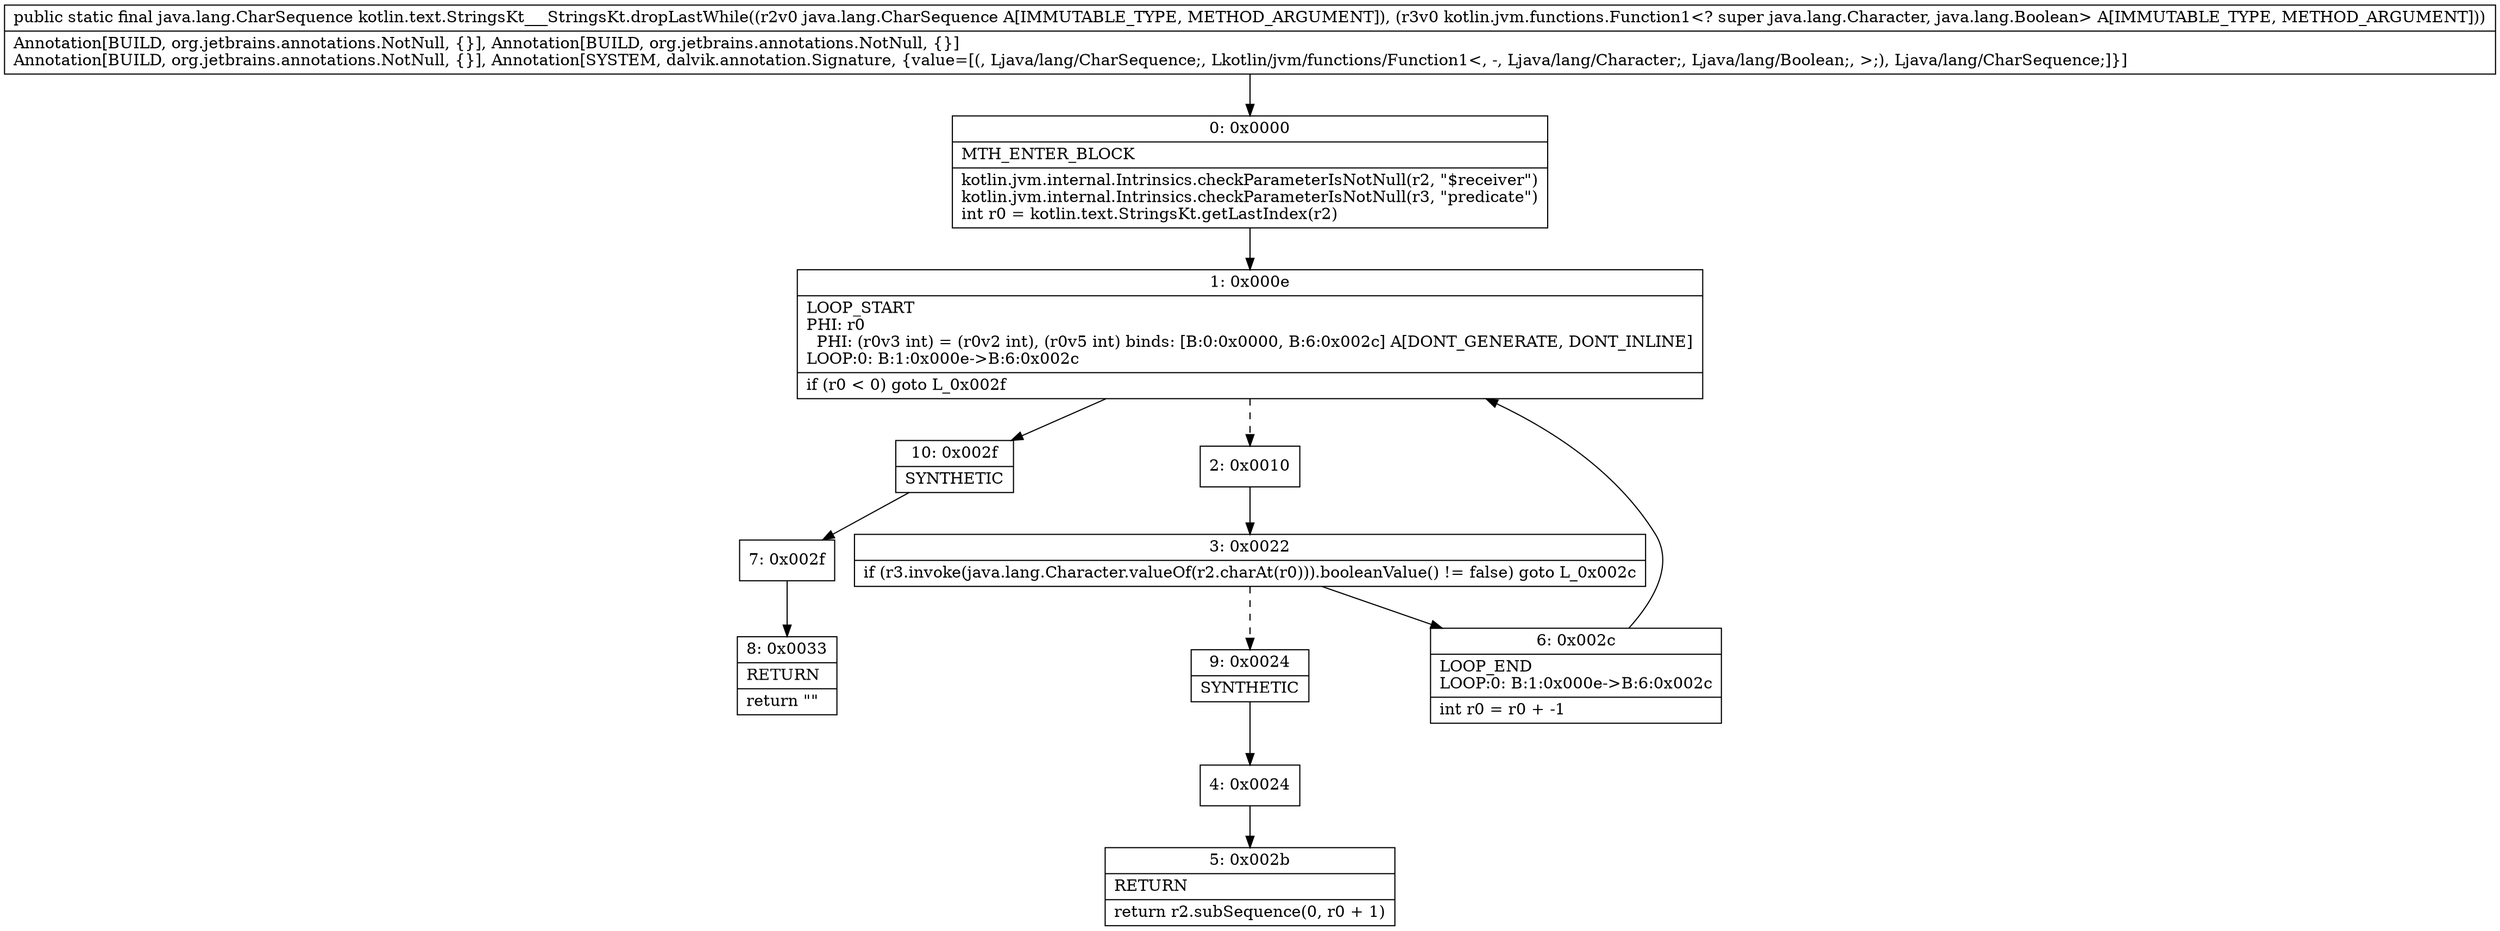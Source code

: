 digraph "CFG forkotlin.text.StringsKt___StringsKt.dropLastWhile(Ljava\/lang\/CharSequence;Lkotlin\/jvm\/functions\/Function1;)Ljava\/lang\/CharSequence;" {
Node_0 [shape=record,label="{0\:\ 0x0000|MTH_ENTER_BLOCK\l|kotlin.jvm.internal.Intrinsics.checkParameterIsNotNull(r2, \"$receiver\")\lkotlin.jvm.internal.Intrinsics.checkParameterIsNotNull(r3, \"predicate\")\lint r0 = kotlin.text.StringsKt.getLastIndex(r2)\l}"];
Node_1 [shape=record,label="{1\:\ 0x000e|LOOP_START\lPHI: r0 \l  PHI: (r0v3 int) = (r0v2 int), (r0v5 int) binds: [B:0:0x0000, B:6:0x002c] A[DONT_GENERATE, DONT_INLINE]\lLOOP:0: B:1:0x000e\-\>B:6:0x002c\l|if (r0 \< 0) goto L_0x002f\l}"];
Node_2 [shape=record,label="{2\:\ 0x0010}"];
Node_3 [shape=record,label="{3\:\ 0x0022|if (r3.invoke(java.lang.Character.valueOf(r2.charAt(r0))).booleanValue() != false) goto L_0x002c\l}"];
Node_4 [shape=record,label="{4\:\ 0x0024}"];
Node_5 [shape=record,label="{5\:\ 0x002b|RETURN\l|return r2.subSequence(0, r0 + 1)\l}"];
Node_6 [shape=record,label="{6\:\ 0x002c|LOOP_END\lLOOP:0: B:1:0x000e\-\>B:6:0x002c\l|int r0 = r0 + \-1\l}"];
Node_7 [shape=record,label="{7\:\ 0x002f}"];
Node_8 [shape=record,label="{8\:\ 0x0033|RETURN\l|return \"\"\l}"];
Node_9 [shape=record,label="{9\:\ 0x0024|SYNTHETIC\l}"];
Node_10 [shape=record,label="{10\:\ 0x002f|SYNTHETIC\l}"];
MethodNode[shape=record,label="{public static final java.lang.CharSequence kotlin.text.StringsKt___StringsKt.dropLastWhile((r2v0 java.lang.CharSequence A[IMMUTABLE_TYPE, METHOD_ARGUMENT]), (r3v0 kotlin.jvm.functions.Function1\<? super java.lang.Character, java.lang.Boolean\> A[IMMUTABLE_TYPE, METHOD_ARGUMENT]))  | Annotation[BUILD, org.jetbrains.annotations.NotNull, \{\}], Annotation[BUILD, org.jetbrains.annotations.NotNull, \{\}]\lAnnotation[BUILD, org.jetbrains.annotations.NotNull, \{\}], Annotation[SYSTEM, dalvik.annotation.Signature, \{value=[(, Ljava\/lang\/CharSequence;, Lkotlin\/jvm\/functions\/Function1\<, \-, Ljava\/lang\/Character;, Ljava\/lang\/Boolean;, \>;), Ljava\/lang\/CharSequence;]\}]\l}"];
MethodNode -> Node_0;
Node_0 -> Node_1;
Node_1 -> Node_2[style=dashed];
Node_1 -> Node_10;
Node_2 -> Node_3;
Node_3 -> Node_6;
Node_3 -> Node_9[style=dashed];
Node_4 -> Node_5;
Node_6 -> Node_1;
Node_7 -> Node_8;
Node_9 -> Node_4;
Node_10 -> Node_7;
}

